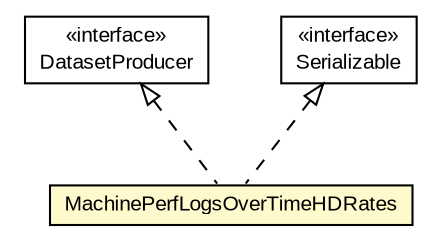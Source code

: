 #!/usr/local/bin/dot
#
# Class diagram 
# Generated by UMLGraph version R5_6-24-gf6e263 (http://www.umlgraph.org/)
#

digraph G {
	edge [fontname="arial",fontsize=10,labelfontname="arial",labelfontsize=10];
	node [fontname="arial",fontsize=10,shape=plaintext];
	nodesep=0.25;
	ranksep=0.5;
	// org.miloss.fgsms.presentation.MachinePerfLogsOverTimeHDRates
	c719271 [label=<<table title="org.miloss.fgsms.presentation.MachinePerfLogsOverTimeHDRates" border="0" cellborder="1" cellspacing="0" cellpadding="2" port="p" bgcolor="lemonChiffon" href="./MachinePerfLogsOverTimeHDRates.html">
		<tr><td><table border="0" cellspacing="0" cellpadding="1">
<tr><td align="center" balign="center"> MachinePerfLogsOverTimeHDRates </td></tr>
		</table></td></tr>
		</table>>, URL="./MachinePerfLogsOverTimeHDRates.html", fontname="arial", fontcolor="black", fontsize=10.0];
	//org.miloss.fgsms.presentation.MachinePerfLogsOverTimeHDRates implements de.laures.cewolf.DatasetProducer
	c719300:p -> c719271:p [dir=back,arrowtail=empty,style=dashed];
	//org.miloss.fgsms.presentation.MachinePerfLogsOverTimeHDRates implements java.io.Serializable
	c719301:p -> c719271:p [dir=back,arrowtail=empty,style=dashed];
	// de.laures.cewolf.DatasetProducer
	c719300 [label=<<table title="de.laures.cewolf.DatasetProducer" border="0" cellborder="1" cellspacing="0" cellpadding="2" port="p" href="http://java.sun.com/j2se/1.4.2/docs/api/de/laures/cewolf/DatasetProducer.html">
		<tr><td><table border="0" cellspacing="0" cellpadding="1">
<tr><td align="center" balign="center"> &#171;interface&#187; </td></tr>
<tr><td align="center" balign="center"> DatasetProducer </td></tr>
		</table></td></tr>
		</table>>, URL="http://java.sun.com/j2se/1.4.2/docs/api/de/laures/cewolf/DatasetProducer.html", fontname="arial", fontcolor="black", fontsize=10.0];
	// java.io.Serializable
	c719301 [label=<<table title="java.io.Serializable" border="0" cellborder="1" cellspacing="0" cellpadding="2" port="p" href="http://java.sun.com/j2se/1.4.2/docs/api/java/io/Serializable.html">
		<tr><td><table border="0" cellspacing="0" cellpadding="1">
<tr><td align="center" balign="center"> &#171;interface&#187; </td></tr>
<tr><td align="center" balign="center"> Serializable </td></tr>
		</table></td></tr>
		</table>>, URL="http://java.sun.com/j2se/1.4.2/docs/api/java/io/Serializable.html", fontname="arial", fontcolor="black", fontsize=10.0];
}

